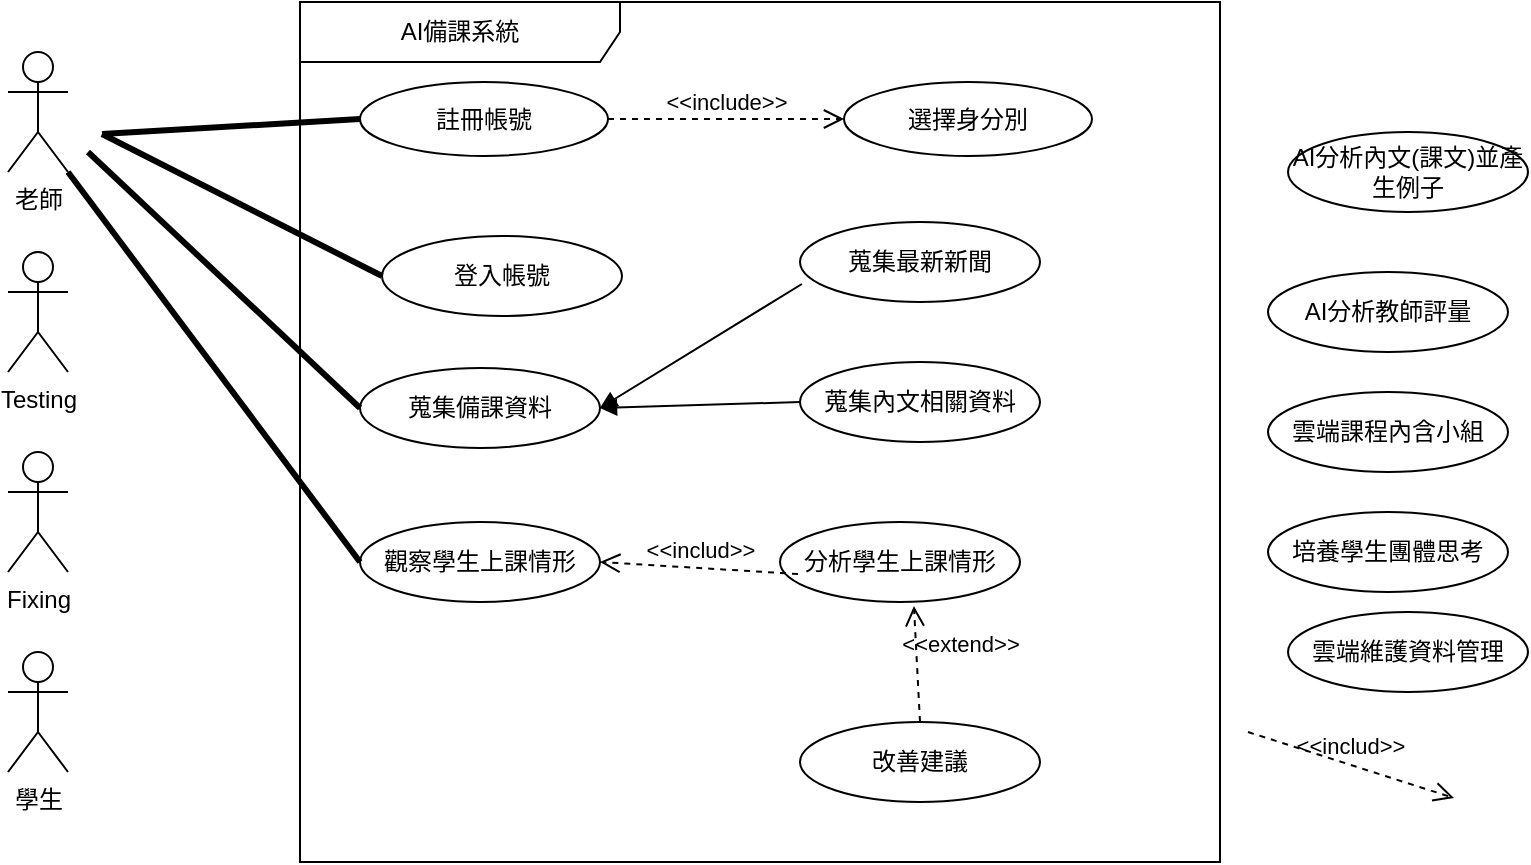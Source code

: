<mxfile>
    <diagram name="第 1 页" id="czv0dz-GBIxx080b_6wI">
        <mxGraphModel dx="816" dy="1475" grid="1" gridSize="11" guides="1" tooltips="1" connect="1" arrows="1" fold="1" page="1" pageScale="1" pageWidth="827" pageHeight="1169" math="0" shadow="0">
            <root>
                <mxCell id="0"/>
                <mxCell id="1" parent="0"/>
                <mxCell id="lKGrQ2MK0r0M78TdMLY--1" value="&lt;div&gt;老師&lt;/div&gt;&lt;div&gt;&lt;br&gt;&lt;/div&gt;" style="shape=umlActor;verticalLabelPosition=bottom;verticalAlign=top;html=1;" parent="1" vertex="1">
                    <mxGeometry x="30" y="-360" width="30" height="60" as="geometry"/>
                </mxCell>
                <mxCell id="lKGrQ2MK0r0M78TdMLY--4" value="Testing" style="shape=umlActor;verticalLabelPosition=bottom;verticalAlign=top;html=1;" parent="1" vertex="1">
                    <mxGeometry x="30" y="-260" width="30" height="60" as="geometry"/>
                </mxCell>
                <mxCell id="lKGrQ2MK0r0M78TdMLY--5" value="Fixing" style="shape=umlActor;verticalLabelPosition=bottom;verticalAlign=top;html=1;" parent="1" vertex="1">
                    <mxGeometry x="30" y="-160" width="30" height="60" as="geometry"/>
                </mxCell>
                <mxCell id="Dm8r0YIzHr2bbyU3Pss4-1" value="AI備課系統" style="shape=umlFrame;whiteSpace=wrap;html=1;pointerEvents=0;recursiveResize=0;container=1;collapsible=0;width=160;" parent="1" vertex="1">
                    <mxGeometry x="176" y="-385" width="460" height="430" as="geometry"/>
                </mxCell>
                <mxCell id="8fR5_x-3oUHtHIp3af_6-2" value="觀察學生上課情形" style="ellipse;html=1;whiteSpace=wrap;" parent="Dm8r0YIzHr2bbyU3Pss4-1" vertex="1">
                    <mxGeometry x="30" y="260" width="120" height="40" as="geometry"/>
                </mxCell>
                <mxCell id="8fR5_x-3oUHtHIp3af_6-4" value="登入帳號" style="ellipse;html=1;whiteSpace=wrap;" parent="Dm8r0YIzHr2bbyU3Pss4-1" vertex="1">
                    <mxGeometry x="41" y="117" width="120" height="40" as="geometry"/>
                </mxCell>
                <mxCell id="8fR5_x-3oUHtHIp3af_6-3" value="&lt;div&gt;蒐集備課資料&lt;/div&gt;" style="ellipse;html=1;whiteSpace=wrap;" parent="Dm8r0YIzHr2bbyU3Pss4-1" vertex="1">
                    <mxGeometry x="30" y="183" width="120" height="40" as="geometry"/>
                </mxCell>
                <mxCell id="8fR5_x-3oUHtHIp3af_6-7" value="蒐集最新新聞" style="ellipse;html=1;whiteSpace=wrap;" parent="Dm8r0YIzHr2bbyU3Pss4-1" vertex="1">
                    <mxGeometry x="250" y="110" width="120" height="40" as="geometry"/>
                </mxCell>
                <mxCell id="8fR5_x-3oUHtHIp3af_6-8" value="蒐集內文相關資料" style="ellipse;html=1;whiteSpace=wrap;" parent="Dm8r0YIzHr2bbyU3Pss4-1" vertex="1">
                    <mxGeometry x="250" y="180" width="120" height="40" as="geometry"/>
                </mxCell>
                <mxCell id="8fR5_x-3oUHtHIp3af_6-18" value="" style="html=1;verticalAlign=bottom;labelBackgroundColor=none;endArrow=block;endFill=1;rounded=0;entryX=1;entryY=0.5;entryDx=0;entryDy=0;exitX=0;exitY=0.5;exitDx=0;exitDy=0;" parent="Dm8r0YIzHr2bbyU3Pss4-1" source="8fR5_x-3oUHtHIp3af_6-8" target="8fR5_x-3oUHtHIp3af_6-3" edge="1">
                    <mxGeometry width="160" relative="1" as="geometry">
                        <mxPoint x="150" y="250" as="sourcePoint"/>
                        <mxPoint x="251" y="280" as="targetPoint"/>
                    </mxGeometry>
                </mxCell>
                <mxCell id="8fR5_x-3oUHtHIp3af_6-19" value="" style="html=1;verticalAlign=bottom;labelBackgroundColor=none;endArrow=block;endFill=1;rounded=0;exitX=0.008;exitY=0.775;exitDx=0;exitDy=0;exitPerimeter=0;entryX=1;entryY=0.5;entryDx=0;entryDy=0;" parent="Dm8r0YIzHr2bbyU3Pss4-1" source="8fR5_x-3oUHtHIp3af_6-7" edge="1" target="8fR5_x-3oUHtHIp3af_6-3">
                    <mxGeometry width="160" relative="1" as="geometry">
                        <mxPoint x="270" y="190" as="sourcePoint"/>
                        <mxPoint x="150" y="160" as="targetPoint"/>
                    </mxGeometry>
                </mxCell>
                <mxCell id="8fR5_x-3oUHtHIp3af_6-20" value="分析學生上課情形" style="ellipse;html=1;whiteSpace=wrap;" parent="Dm8r0YIzHr2bbyU3Pss4-1" vertex="1">
                    <mxGeometry x="240" y="260" width="120" height="40" as="geometry"/>
                </mxCell>
                <mxCell id="8fR5_x-3oUHtHIp3af_6-21" value="改善建議" style="ellipse;html=1;whiteSpace=wrap;" parent="Dm8r0YIzHr2bbyU3Pss4-1" vertex="1">
                    <mxGeometry x="250" y="360" width="120" height="40" as="geometry"/>
                </mxCell>
                <mxCell id="8fR5_x-3oUHtHIp3af_6-23" value="&amp;lt;&amp;lt;extend&amp;gt;&amp;gt;" style="endArrow=open;startArrow=none;endFill=0;startFill=0;endSize=8;html=1;verticalAlign=bottom;dashed=1;labelBackgroundColor=none;rounded=0;entryX=0.558;entryY=1.05;entryDx=0;entryDy=0;exitX=0.5;exitY=0;exitDx=0;exitDy=0;entryPerimeter=0;" parent="Dm8r0YIzHr2bbyU3Pss4-1" source="8fR5_x-3oUHtHIp3af_6-21" target="8fR5_x-3oUHtHIp3af_6-20" edge="1">
                    <mxGeometry x="-0.004" y="-22" width="160" relative="1" as="geometry">
                        <mxPoint x="290" y="330" as="sourcePoint"/>
                        <mxPoint x="393" y="363" as="targetPoint"/>
                        <mxPoint as="offset"/>
                    </mxGeometry>
                </mxCell>
                <mxCell id="8fR5_x-3oUHtHIp3af_6-24" value="&amp;lt;&amp;lt;includ&amp;gt;&amp;gt;" style="endArrow=open;startArrow=none;endFill=0;startFill=0;endSize=8;html=1;verticalAlign=bottom;dashed=1;labelBackgroundColor=none;rounded=0;exitX=0.075;exitY=0.65;exitDx=0;exitDy=0;exitPerimeter=0;" parent="Dm8r0YIzHr2bbyU3Pss4-1" source="8fR5_x-3oUHtHIp3af_6-20" edge="1">
                    <mxGeometry width="160" relative="1" as="geometry">
                        <mxPoint x="470" y="373" as="sourcePoint"/>
                        <mxPoint x="150" y="280" as="targetPoint"/>
                    </mxGeometry>
                </mxCell>
                <mxCell id="2" value="註冊帳號" style="ellipse;html=1;whiteSpace=wrap;" vertex="1" parent="Dm8r0YIzHr2bbyU3Pss4-1">
                    <mxGeometry x="30" y="40" width="124" height="37" as="geometry"/>
                </mxCell>
                <mxCell id="3" value="選擇身分別" style="ellipse;html=1;whiteSpace=wrap;" vertex="1" parent="Dm8r0YIzHr2bbyU3Pss4-1">
                    <mxGeometry x="272" y="40" width="124" height="37" as="geometry"/>
                </mxCell>
                <mxCell id="4" value="&amp;lt;&amp;lt;include&amp;gt;&amp;gt;" style="endArrow=open;startArrow=none;endFill=0;startFill=0;endSize=8;html=1;verticalAlign=bottom;dashed=1;labelBackgroundColor=none;rounded=0;exitX=1;exitY=0.5;exitDx=0;exitDy=0;entryX=0;entryY=0.5;entryDx=0;entryDy=0;" edge="1" parent="Dm8r0YIzHr2bbyU3Pss4-1" source="2" target="3">
                    <mxGeometry width="160" relative="1" as="geometry">
                        <mxPoint x="260" y="321" as="sourcePoint"/>
                        <mxPoint x="239" y="59" as="targetPoint"/>
                    </mxGeometry>
                </mxCell>
                <mxCell id="Dm8r0YIzHr2bbyU3Pss4-9" value="培養學生團體思考" style="ellipse;html=1;whiteSpace=wrap;" parent="1" vertex="1">
                    <mxGeometry x="660" y="-130" width="120" height="40" as="geometry"/>
                </mxCell>
                <mxCell id="Dm8r0YIzHr2bbyU3Pss4-3" value="雲端課程內含小組&lt;span style=&quot;color: rgba(0, 0, 0, 0); font-family: monospace; font-size: 0px; text-align: start; text-wrap: nowrap;&quot;&gt;%3CmxGraphModel%3E%3Croot%3E%3CmxCell%20id%3D%220%22%2F%3E%3CmxCell%20id%3D%221%22%20parent%3D%220%22%2F%3E%3CmxCell%20id%3D%222%22%20value%3D%22%E9%9B%B2%E7%AB%AF%E7%B6%AD%E8%AD%B7%E8%B3%87%E6%96%99%E7%AE%A1%E7%90%86%22%20style%3D%22ellipse%3Bhtml%3D1%3BwhiteSpace%3Dwrap%3B%22%20vertex%3D%221%22%20parent%3D%221%22%3E%3CmxGeometry%20x%3D%22220%22%20y%3D%22-330%22%20width%3D%22120%22%20height%3D%2240%22%20as%3D%22geometry%22%2F%3E%3C%2FmxCell%3E%3C%2Froot%3E%3C%2FmxGraphModel%3E&lt;/span&gt;" style="ellipse;html=1;whiteSpace=wrap;" parent="1" vertex="1">
                    <mxGeometry x="660" y="-190" width="120" height="40" as="geometry"/>
                </mxCell>
                <mxCell id="Dm8r0YIzHr2bbyU3Pss4-5" value="AI分析教師評量" style="ellipse;html=1;whiteSpace=wrap;" parent="1" vertex="1">
                    <mxGeometry x="660" y="-250" width="120" height="40" as="geometry"/>
                </mxCell>
                <mxCell id="Dm8r0YIzHr2bbyU3Pss4-4" value="AI分析內文(課文)並產生例子" style="ellipse;html=1;whiteSpace=wrap;" parent="1" vertex="1">
                    <mxGeometry x="670" y="-320" width="120" height="40" as="geometry"/>
                </mxCell>
                <mxCell id="Dm8r0YIzHr2bbyU3Pss4-2" value="雲端維護資料管理" style="ellipse;html=1;whiteSpace=wrap;" parent="1" vertex="1">
                    <mxGeometry x="670" y="-80" width="120" height="40" as="geometry"/>
                </mxCell>
                <mxCell id="8fR5_x-3oUHtHIp3af_6-12" value="&amp;lt;&amp;lt;includ&amp;gt;&amp;gt;" style="endArrow=open;startArrow=none;endFill=0;startFill=0;endSize=8;html=1;verticalAlign=bottom;dashed=1;labelBackgroundColor=none;rounded=0;entryX=0;entryY=0.5;entryDx=0;entryDy=0;exitX=0.975;exitY=0.675;exitDx=0;exitDy=0;exitPerimeter=0;" parent="1" edge="1">
                    <mxGeometry width="160" relative="1" as="geometry">
                        <mxPoint x="650" y="-20" as="sourcePoint"/>
                        <mxPoint x="753" y="13" as="targetPoint"/>
                    </mxGeometry>
                </mxCell>
                <mxCell id="8fR5_x-3oUHtHIp3af_6-25" value="" style="endArrow=none;startArrow=none;endFill=0;startFill=0;endSize=8;html=1;verticalAlign=bottom;labelBackgroundColor=none;strokeWidth=3;rounded=0;entryX=0;entryY=0.5;entryDx=0;entryDy=0;" parent="1" target="8fR5_x-3oUHtHIp3af_6-3" edge="1">
                    <mxGeometry width="160" relative="1" as="geometry">
                        <mxPoint x="70" y="-310" as="sourcePoint"/>
                        <mxPoint x="230" y="-310" as="targetPoint"/>
                    </mxGeometry>
                </mxCell>
                <mxCell id="8fR5_x-3oUHtHIp3af_6-26" value="" style="endArrow=none;startArrow=none;endFill=0;startFill=0;endSize=8;html=1;verticalAlign=bottom;labelBackgroundColor=none;strokeWidth=3;rounded=0;entryX=0;entryY=0.5;entryDx=0;entryDy=0;exitX=1;exitY=1;exitDx=0;exitDy=0;exitPerimeter=0;" parent="1" source="lKGrQ2MK0r0M78TdMLY--1" target="8fR5_x-3oUHtHIp3af_6-2" edge="1">
                    <mxGeometry width="160" relative="1" as="geometry">
                        <mxPoint x="80" y="-290" as="sourcePoint"/>
                        <mxPoint x="230" y="-183" as="targetPoint"/>
                    </mxGeometry>
                </mxCell>
                <mxCell id="8fR5_x-3oUHtHIp3af_6-28" value="學生" style="shape=umlActor;verticalLabelPosition=bottom;verticalAlign=top;html=1;" parent="1" vertex="1">
                    <mxGeometry x="30" y="-60" width="30" height="60" as="geometry"/>
                </mxCell>
                <mxCell id="6" value="" style="endArrow=none;startArrow=none;endFill=0;startFill=0;endSize=8;html=1;verticalAlign=bottom;labelBackgroundColor=none;strokeWidth=3;rounded=0;entryX=0;entryY=0.5;entryDx=0;entryDy=0;" edge="1" parent="1" target="2">
                    <mxGeometry width="160" relative="1" as="geometry">
                        <mxPoint x="77" y="-319" as="sourcePoint"/>
                        <mxPoint x="231" y="-190" as="targetPoint"/>
                    </mxGeometry>
                </mxCell>
                <mxCell id="7" value="" style="endArrow=none;startArrow=none;endFill=0;startFill=0;endSize=8;html=1;verticalAlign=bottom;labelBackgroundColor=none;strokeWidth=3;rounded=0;entryX=0;entryY=0.5;entryDx=0;entryDy=0;" edge="1" parent="1" target="8fR5_x-3oUHtHIp3af_6-4">
                    <mxGeometry width="160" relative="1" as="geometry">
                        <mxPoint x="77" y="-319" as="sourcePoint"/>
                        <mxPoint x="242" y="-145" as="targetPoint"/>
                    </mxGeometry>
                </mxCell>
            </root>
        </mxGraphModel>
    </diagram>
</mxfile>